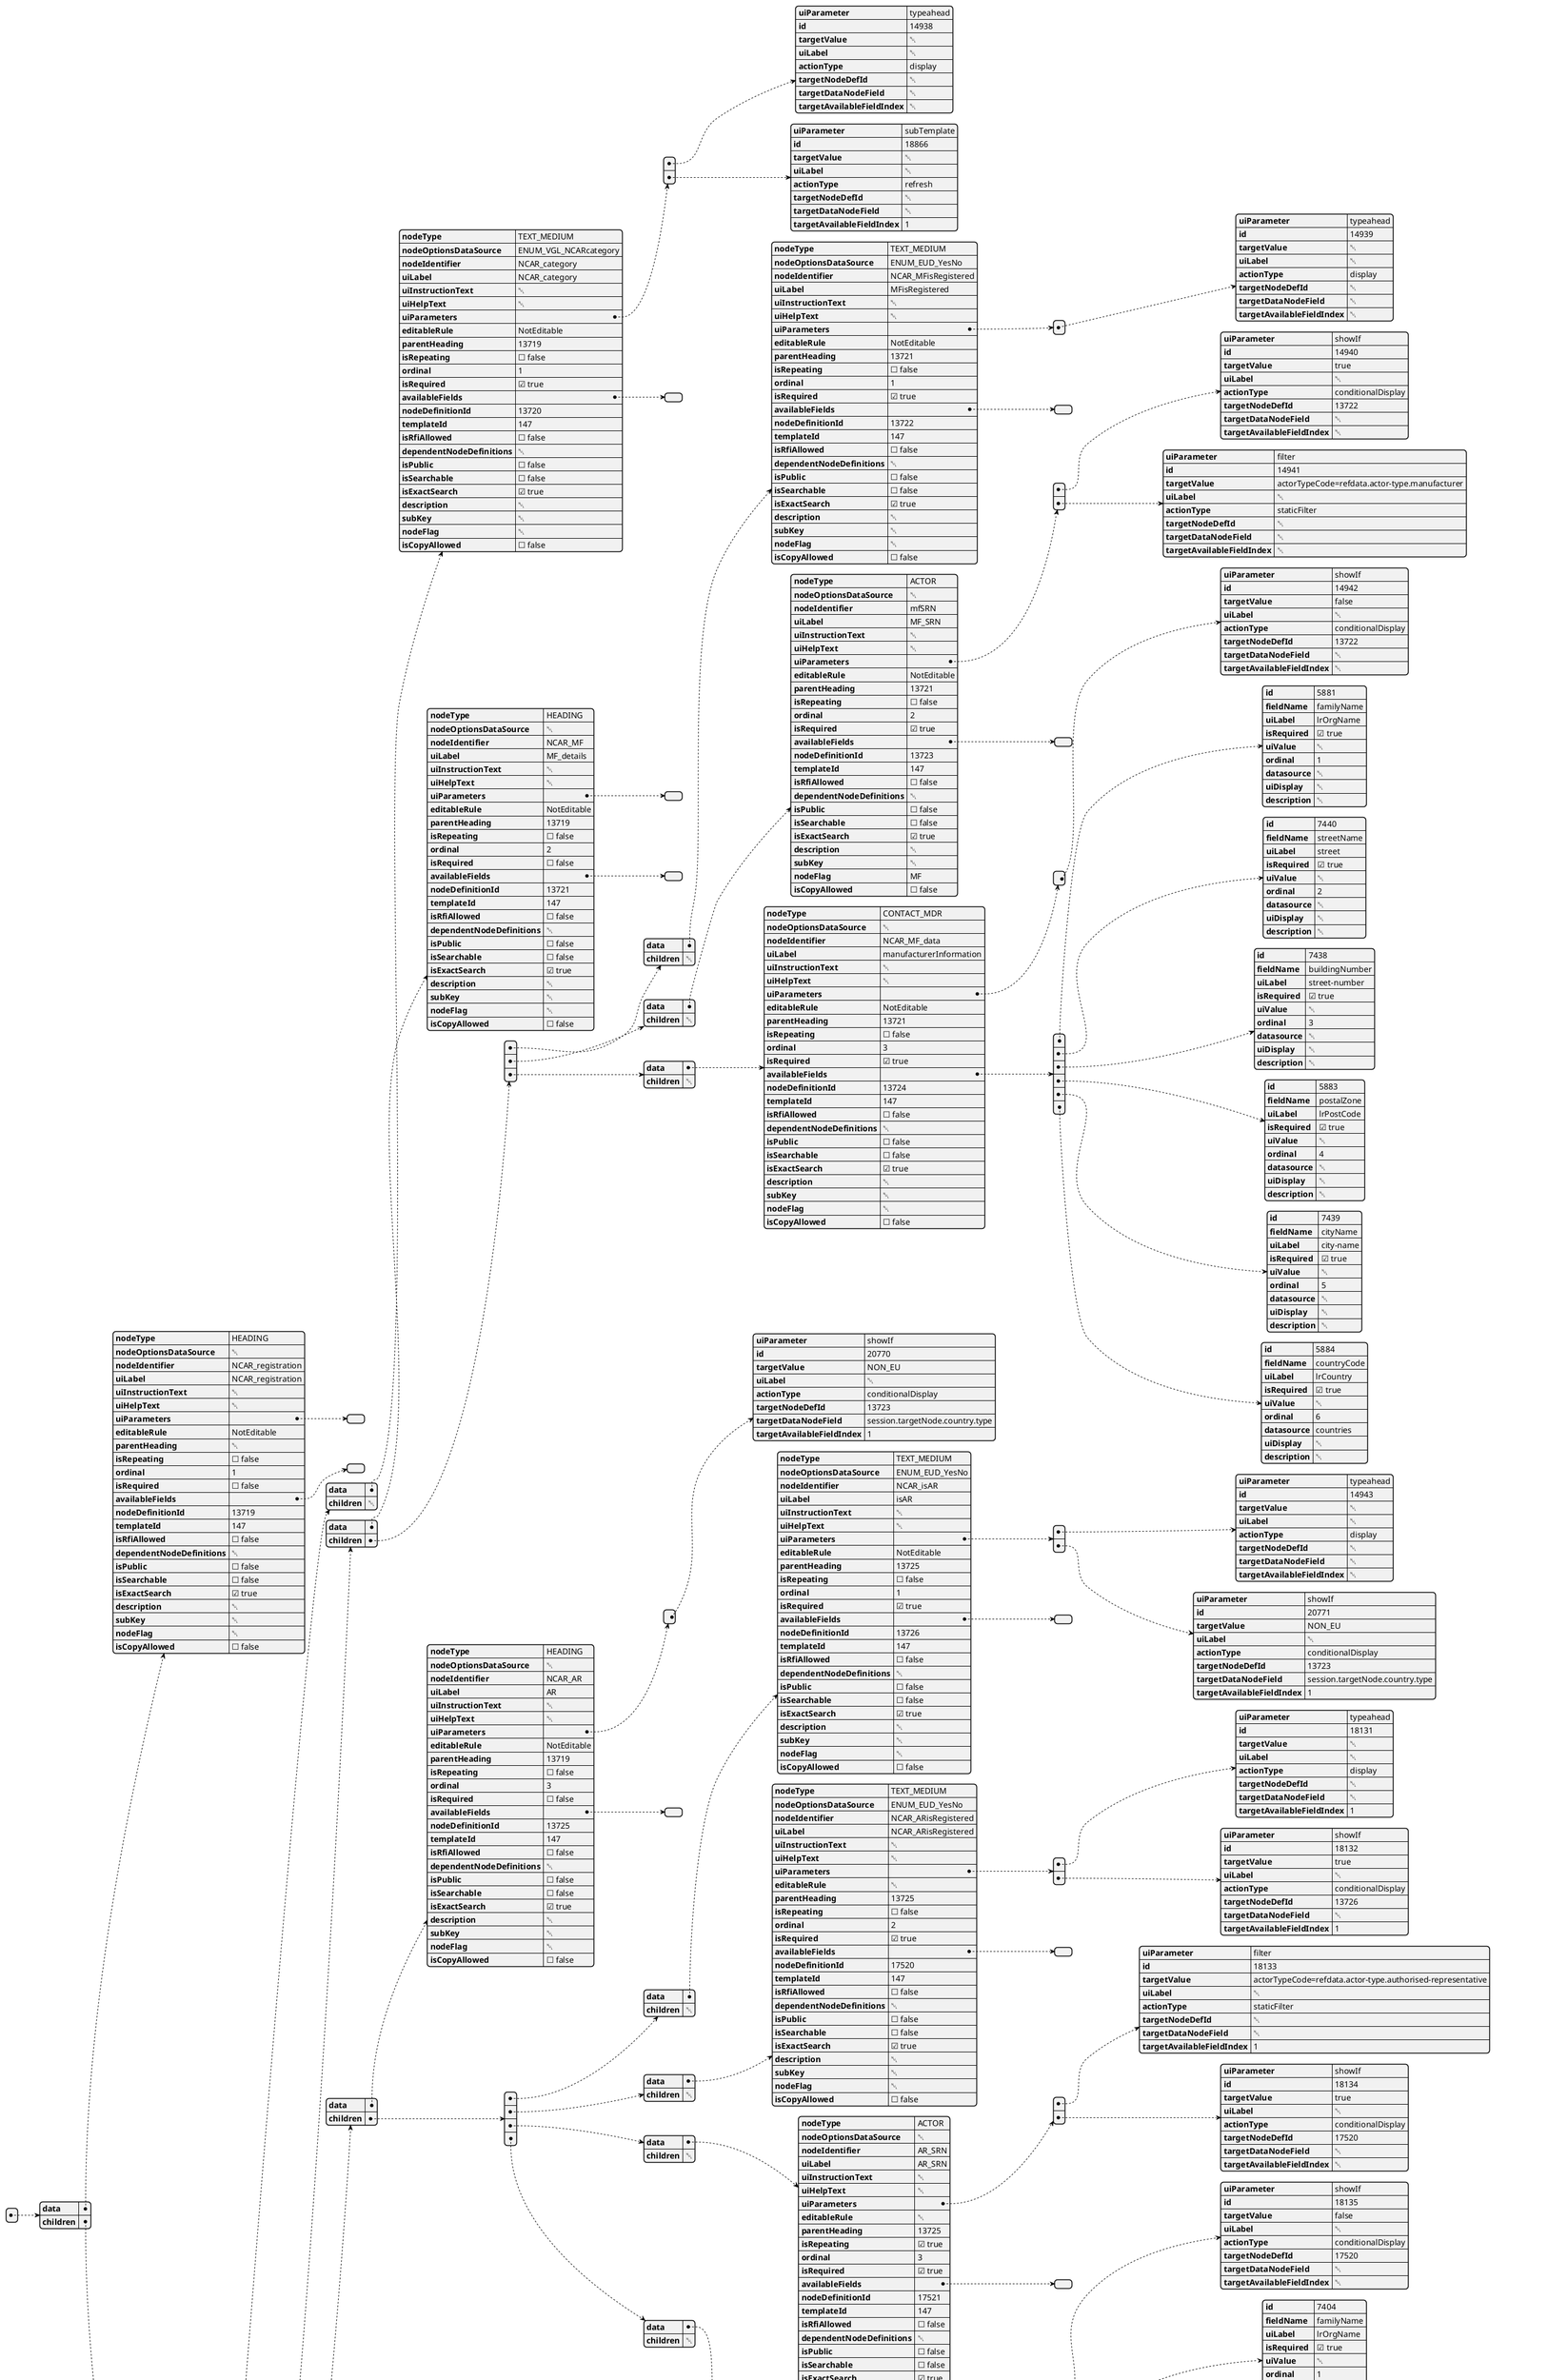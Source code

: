 @startjson
[
  {
    "data": {
      "nodeType": "HEADING",
      "nodeOptionsDataSource": null,
      "nodeIdentifier": "NCAR_registration",
      "uiLabel": "NCAR_registration",
      "uiInstructionText": null,
      "uiHelpText": null,
      "uiParameters": [],
      "editableRule": "NotEditable",
      "parentHeading": null,
      "isRepeating": false,
      "ordinal": 1,
      "isRequired": false,
      "availableFields": [],
      "nodeDefinitionId": 13719,
      "templateId": 147,
      "isRfiAllowed": false,
      "dependentNodeDefinitions": null,
      "isPublic": false,
      "isSearchable": false,
      "isExactSearch": true,
      "description": null,
      "subKey": null,
      "nodeFlag": null,
      "isCopyAllowed": false
    },
    "children": [
      {
        "data": {
          "nodeType": "TEXT_MEDIUM",
          "nodeOptionsDataSource": "ENUM_VGL_NCARcategory",
          "nodeIdentifier": "NCAR_category",
          "uiLabel": "NCAR_category",
          "uiInstructionText": null,
          "uiHelpText": null,
          "uiParameters": [
            {
              "uiParameter": "typeahead",
              "id": 14938,
              "targetValue": null,
              "uiLabel": null,
              "actionType": "display",
              "targetNodeDefId": null,
              "targetDataNodeField": null,
              "targetAvailableFieldIndex": null
            },
            {
              "uiParameter": "subTemplate",
              "id": 18866,
              "targetValue": null,
              "uiLabel": null,
              "actionType": "refresh",
              "targetNodeDefId": null,
              "targetDataNodeField": null,
              "targetAvailableFieldIndex": 1
            }
          ],
          "editableRule": "NotEditable",
          "parentHeading": 13719,
          "isRepeating": false,
          "ordinal": 1,
          "isRequired": true,
          "availableFields": [],
          "nodeDefinitionId": 13720,
          "templateId": 147,
          "isRfiAllowed": false,
          "dependentNodeDefinitions": null,
          "isPublic": false,
          "isSearchable": false,
          "isExactSearch": true,
          "description": null,
          "subKey": null,
          "nodeFlag": null,
          "isCopyAllowed": false
        },
        "children": null
      },
      {
        "data": {
          "nodeType": "HEADING",
          "nodeOptionsDataSource": null,
          "nodeIdentifier": "NCAR_MF",
          "uiLabel": "MF_details",
          "uiInstructionText": null,
          "uiHelpText": null,
          "uiParameters": [],
          "editableRule": "NotEditable",
          "parentHeading": 13719,
          "isRepeating": false,
          "ordinal": 2,
          "isRequired": false,
          "availableFields": [],
          "nodeDefinitionId": 13721,
          "templateId": 147,
          "isRfiAllowed": false,
          "dependentNodeDefinitions": null,
          "isPublic": false,
          "isSearchable": false,
          "isExactSearch": true,
          "description": null,
          "subKey": null,
          "nodeFlag": null,
          "isCopyAllowed": false
        },
        "children": [
          {
            "data": {
              "nodeType": "TEXT_MEDIUM",
              "nodeOptionsDataSource": "ENUM_EUD_YesNo",
              "nodeIdentifier": "NCAR_MFisRegistered",
              "uiLabel": "MFisRegistered",
              "uiInstructionText": null,
              "uiHelpText": null,
              "uiParameters": [
                {
                  "uiParameter": "typeahead",
                  "id": 14939,
                  "targetValue": null,
                  "uiLabel": null,
                  "actionType": "display",
                  "targetNodeDefId": null,
                  "targetDataNodeField": null,
                  "targetAvailableFieldIndex": null
                }
              ],
              "editableRule": "NotEditable",
              "parentHeading": 13721,
              "isRepeating": false,
              "ordinal": 1,
              "isRequired": true,
              "availableFields": [],
              "nodeDefinitionId": 13722,
              "templateId": 147,
              "isRfiAllowed": false,
              "dependentNodeDefinitions": null,
              "isPublic": false,
              "isSearchable": false,
              "isExactSearch": true,
              "description": null,
              "subKey": null,
              "nodeFlag": null,
              "isCopyAllowed": false
            },
            "children": null
          },
          {
            "data": {
              "nodeType": "ACTOR",
              "nodeOptionsDataSource": null,
              "nodeIdentifier": "mfSRN",
              "uiLabel": "MF_SRN",
              "uiInstructionText": null,
              "uiHelpText": null,
              "uiParameters": [
                {
                  "uiParameter": "showIf",
                  "id": 14940,
                  "targetValue": "true",
                  "uiLabel": null,
                  "actionType": "conditionalDisplay",
                  "targetNodeDefId": 13722,
                  "targetDataNodeField": null,
                  "targetAvailableFieldIndex": null
                },
                {
                  "uiParameter": "filter",
                  "id": 14941,
                  "targetValue": "actorTypeCode=refdata.actor-type.manufacturer",
                  "uiLabel": null,
                  "actionType": "staticFilter",
                  "targetNodeDefId": null,
                  "targetDataNodeField": null,
                  "targetAvailableFieldIndex": null
                }
              ],
              "editableRule": "NotEditable",
              "parentHeading": 13721,
              "isRepeating": false,
              "ordinal": 2,
              "isRequired": true,
              "availableFields": [],
              "nodeDefinitionId": 13723,
              "templateId": 147,
              "isRfiAllowed": false,
              "dependentNodeDefinitions": null,
              "isPublic": false,
              "isSearchable": false,
              "isExactSearch": true,
              "description": null,
              "subKey": null,
              "nodeFlag": "MF",
              "isCopyAllowed": false
            },
            "children": null
          },
          {
            "data": {
              "nodeType": "CONTACT_MDR",
              "nodeOptionsDataSource": null,
              "nodeIdentifier": "NCAR_MF_data",
              "uiLabel": "manufacturerInformation",
              "uiInstructionText": null,
              "uiHelpText": null,
              "uiParameters": [
                {
                  "uiParameter": "showIf",
                  "id": 14942,
                  "targetValue": "false",
                  "uiLabel": null,
                  "actionType": "conditionalDisplay",
                  "targetNodeDefId": 13722,
                  "targetDataNodeField": null,
                  "targetAvailableFieldIndex": null
                }
              ],
              "editableRule": "NotEditable",
              "parentHeading": 13721,
              "isRepeating": false,
              "ordinal": 3,
              "isRequired": true,
              "availableFields": [
                {
                  "id": 5881,
                  "fieldName": "familyName",
                  "uiLabel": "lrOrgName",
                  "isRequired": true,
                  "uiValue": null,
                  "ordinal": 1,
                  "datasource": null,
                  "uiDisplay": null,
                  "description": null
                },
                {
                  "id": 7440,
                  "fieldName": "streetName",
                  "uiLabel": "street",
                  "isRequired": true,
                  "uiValue": null,
                  "ordinal": 2,
                  "datasource": null,
                  "uiDisplay": null,
                  "description": null
                },
                {
                  "id": 7438,
                  "fieldName": "buildingNumber",
                  "uiLabel": "street-number",
                  "isRequired": true,
                  "uiValue": null,
                  "ordinal": 3,
                  "datasource": null,
                  "uiDisplay": null,
                  "description": null
                },
                {
                  "id": 5883,
                  "fieldName": "postalZone",
                  "uiLabel": "lrPostCode",
                  "isRequired": true,
                  "uiValue": null,
                  "ordinal": 4,
                  "datasource": null,
                  "uiDisplay": null,
                  "description": null
                },
                {
                  "id": 7439,
                  "fieldName": "cityName",
                  "uiLabel": "city-name",
                  "isRequired": true,
                  "uiValue": null,
                  "ordinal": 5,
                  "datasource": null,
                  "uiDisplay": null,
                  "description": null
                },
                {
                  "id": 5884,
                  "fieldName": "countryCode",
                  "uiLabel": "lrCountry",
                  "isRequired": true,
                  "uiValue": null,
                  "ordinal": 6,
                  "datasource": "countries",
                  "uiDisplay": null,
                  "description": null
                }
              ],
              "nodeDefinitionId": 13724,
              "templateId": 147,
              "isRfiAllowed": false,
              "dependentNodeDefinitions": null,
              "isPublic": false,
              "isSearchable": false,
              "isExactSearch": true,
              "description": null,
              "subKey": null,
              "nodeFlag": null,
              "isCopyAllowed": false
            },
            "children": null
          }
        ]
      },
      {
        "data": {
          "nodeType": "HEADING",
          "nodeOptionsDataSource": null,
          "nodeIdentifier": "NCAR_AR",
          "uiLabel": "AR",
          "uiInstructionText": null,
          "uiHelpText": null,
          "uiParameters": [
            {
              "uiParameter": "showIf",
              "id": 20770,
              "targetValue": "NON_EU",
              "uiLabel": null,
              "actionType": "conditionalDisplay",
              "targetNodeDefId": 13723,
              "targetDataNodeField": "session.targetNode.country.type",
              "targetAvailableFieldIndex": 1
            }
          ],
          "editableRule": "NotEditable",
          "parentHeading": 13719,
          "isRepeating": false,
          "ordinal": 3,
          "isRequired": false,
          "availableFields": [],
          "nodeDefinitionId": 13725,
          "templateId": 147,
          "isRfiAllowed": false,
          "dependentNodeDefinitions": null,
          "isPublic": false,
          "isSearchable": false,
          "isExactSearch": true,
          "description": null,
          "subKey": null,
          "nodeFlag": null,
          "isCopyAllowed": false
        },
        "children": [
          {
            "data": {
              "nodeType": "TEXT_MEDIUM",
              "nodeOptionsDataSource": "ENUM_EUD_YesNo",
              "nodeIdentifier": "NCAR_isAR",
              "uiLabel": "isAR",
              "uiInstructionText": null,
              "uiHelpText": null,
              "uiParameters": [
                {
                  "uiParameter": "typeahead",
                  "id": 14943,
                  "targetValue": null,
                  "uiLabel": null,
                  "actionType": "display",
                  "targetNodeDefId": null,
                  "targetDataNodeField": null,
                  "targetAvailableFieldIndex": null
                },
                {
                  "uiParameter": "showIf",
                  "id": 20771,
                  "targetValue": "NON_EU",
                  "uiLabel": null,
                  "actionType": "conditionalDisplay",
                  "targetNodeDefId": 13723,
                  "targetDataNodeField": "session.targetNode.country.type",
                  "targetAvailableFieldIndex": 1
                }
              ],
              "editableRule": "NotEditable",
              "parentHeading": 13725,
              "isRepeating": false,
              "ordinal": 1,
              "isRequired": true,
              "availableFields": [],
              "nodeDefinitionId": 13726,
              "templateId": 147,
              "isRfiAllowed": false,
              "dependentNodeDefinitions": null,
              "isPublic": false,
              "isSearchable": false,
              "isExactSearch": true,
              "description": null,
              "subKey": null,
              "nodeFlag": null,
              "isCopyAllowed": false
            },
            "children": null
          },
          {
            "data": {
              "nodeType": "TEXT_MEDIUM",
              "nodeOptionsDataSource": "ENUM_EUD_YesNo",
              "nodeIdentifier": "NCAR_ARisRegistered",
              "uiLabel": "NCAR_ARisRegistered",
              "uiInstructionText": null,
              "uiHelpText": null,
              "uiParameters": [
                {
                  "uiParameter": "typeahead",
                  "id": 18131,
                  "targetValue": null,
                  "uiLabel": null,
                  "actionType": "display",
                  "targetNodeDefId": null,
                  "targetDataNodeField": null,
                  "targetAvailableFieldIndex": 1
                },
                {
                  "uiParameter": "showIf",
                  "id": 18132,
                  "targetValue": "true",
                  "uiLabel": null,
                  "actionType": "conditionalDisplay",
                  "targetNodeDefId": 13726,
                  "targetDataNodeField": null,
                  "targetAvailableFieldIndex": 1
                }
              ],
              "editableRule": null,
              "parentHeading": 13725,
              "isRepeating": false,
              "ordinal": 2,
              "isRequired": true,
              "availableFields": [],
              "nodeDefinitionId": 17520,
              "templateId": 147,
              "isRfiAllowed": false,
              "dependentNodeDefinitions": null,
              "isPublic": false,
              "isSearchable": false,
              "isExactSearch": true,
              "description": null,
              "subKey": null,
              "nodeFlag": null,
              "isCopyAllowed": false
            },
            "children": null
          },
          {
            "data": {
              "nodeType": "ACTOR",
              "nodeOptionsDataSource": null,
              "nodeIdentifier": "AR_SRN",
              "uiLabel": "AR_SRN",
              "uiInstructionText": null,
              "uiHelpText": null,
              "uiParameters": [
                {
                  "uiParameter": "filter",
                  "id": 18133,
                  "targetValue": "actorTypeCode=refdata.actor-type.authorised-representative",
                  "uiLabel": null,
                  "actionType": "staticFilter",
                  "targetNodeDefId": null,
                  "targetDataNodeField": null,
                  "targetAvailableFieldIndex": 1
                },
                {
                  "uiParameter": "showIf",
                  "id": 18134,
                  "targetValue": "true",
                  "uiLabel": null,
                  "actionType": "conditionalDisplay",
                  "targetNodeDefId": 17520,
                  "targetDataNodeField": null,
                  "targetAvailableFieldIndex": null
                }
              ],
              "editableRule": null,
              "parentHeading": 13725,
              "isRepeating": true,
              "ordinal": 3,
              "isRequired": true,
              "availableFields": [],
              "nodeDefinitionId": 17521,
              "templateId": 147,
              "isRfiAllowed": false,
              "dependentNodeDefinitions": null,
              "isPublic": false,
              "isSearchable": false,
              "isExactSearch": true,
              "description": null,
              "subKey": null,
              "nodeFlag": "AR",
              "isCopyAllowed": false
            },
            "children": null
          },
          {
            "data": {
              "nodeType": "CONTACT_MDR",
              "nodeOptionsDataSource": null,
              "nodeIdentifier": "AR_info",
              "uiLabel": "AR_info",
              "uiInstructionText": null,
              "uiHelpText": null,
              "uiParameters": [
                {
                  "uiParameter": "showIf",
                  "id": 18135,
                  "targetValue": "false",
                  "uiLabel": null,
                  "actionType": "conditionalDisplay",
                  "targetNodeDefId": 17520,
                  "targetDataNodeField": null,
                  "targetAvailableFieldIndex": null
                }
              ],
              "editableRule": null,
              "parentHeading": 13725,
              "isRepeating": true,
              "ordinal": 4,
              "isRequired": true,
              "availableFields": [
                {
                  "id": 7404,
                  "fieldName": "familyName",
                  "uiLabel": "lrOrgName",
                  "isRequired": true,
                  "uiValue": null,
                  "ordinal": 1,
                  "datasource": null,
                  "uiDisplay": null,
                  "description": null
                },
                {
                  "id": 7443,
                  "fieldName": "streetName",
                  "uiLabel": "street",
                  "isRequired": true,
                  "uiValue": null,
                  "ordinal": 2,
                  "datasource": null,
                  "uiDisplay": null,
                  "description": null
                },
                {
                  "id": 7441,
                  "fieldName": "buildingNumber",
                  "uiLabel": "street-number",
                  "isRequired": true,
                  "uiValue": null,
                  "ordinal": 3,
                  "datasource": null,
                  "uiDisplay": null,
                  "description": null
                },
                {
                  "id": 7407,
                  "fieldName": "postalZone",
                  "uiLabel": "lrPostCode",
                  "isRequired": true,
                  "uiValue": null,
                  "ordinal": 4,
                  "datasource": null,
                  "uiDisplay": null,
                  "description": null
                },
                {
                  "id": 7442,
                  "fieldName": "cityName",
                  "uiLabel": "city-name",
                  "isRequired": true,
                  "uiValue": null,
                  "ordinal": 5,
                  "datasource": null,
                  "uiDisplay": null,
                  "description": null
                },
                {
                  "id": 7623,
                  "fieldName": "countryCode",
                  "uiLabel": "lrCountry",
                  "isRequired": true,
                  "uiValue": null,
                  "ordinal": 6,
                  "datasource": "countries_mdr_list",
                  "uiDisplay": "typeahead",
                  "description": null
                }
              ],
              "nodeDefinitionId": 17522,
              "templateId": 147,
              "isRfiAllowed": false,
              "dependentNodeDefinitions": null,
              "isPublic": false,
              "isSearchable": false,
              "isExactSearch": true,
              "description": null,
              "subKey": null,
              "nodeFlag": null,
              "isCopyAllowed": false
            },
            "children": null
          }
        ]
      },
      {
        "data": {
          "nodeType": "TEXT_MEDIUM",
          "nodeOptionsDataSource": "ENUM_EUD_YesNo",
          "nodeIdentifier": "NCAR_isRelatedVIG",
          "uiLabel": "NCAR_isRelatedVIG",
          "uiInstructionText": null,
          "uiHelpText": null,
          "uiParameters": [
            {
              "uiParameter": "typeahead",
              "id": 14947,
              "targetValue": null,
              "uiLabel": null,
              "actionType": "display",
              "targetNodeDefId": null,
              "targetDataNodeField": null,
              "targetAvailableFieldIndex": null
            },
            {
              "uiParameter": "showIf",
              "id": 14948,
              "targetValue": "GEN",
              "uiLabel": null,
              "actionType": "conditionalDisplay",
              "targetNodeDefId": 13720,
              "targetDataNodeField": null,
              "targetAvailableFieldIndex": null
            }
          ],
          "editableRule": "NotEditable",
          "parentHeading": 13719,
          "isRepeating": false,
          "ordinal": 4,
          "isRequired": true,
          "availableFields": [],
          "nodeDefinitionId": 13729,
          "templateId": 147,
          "isRfiAllowed": false,
          "dependentNodeDefinitions": null,
          "isPublic": false,
          "isSearchable": false,
          "isExactSearch": true,
          "description": null,
          "subKey": null,
          "nodeFlag": null,
          "isCopyAllowed": false
        },
        "children": null
      },
      {
        "data": {
          "nodeType": "HEADING",
          "nodeOptionsDataSource": null,
          "nodeIdentifier": "NCAR_VigilanceRepInfo",
          "uiLabel": "NCAR_VigilanceRepInfo",
          "uiInstructionText": null,
          "uiHelpText": null,
          "uiParameters": [
            {
              "uiParameter": "showIf",
              "id": 14946,
              "targetValue": "CCA||VIG||GEN",
              "uiLabel": null,
              "actionType": "conditionalDisplay",
              "targetNodeDefId": 13720,
              "targetDataNodeField": null,
              "targetAvailableFieldIndex": null
            }
          ],
          "editableRule": "NotEditable",
          "parentHeading": 13719,
          "isRepeating": false,
          "ordinal": 5,
          "isRequired": false,
          "availableFields": [],
          "nodeDefinitionId": 13728,
          "templateId": 147,
          "isRfiAllowed": false,
          "dependentNodeDefinitions": null,
          "isPublic": false,
          "isSearchable": false,
          "isExactSearch": true,
          "description": null,
          "subKey": null,
          "nodeFlag": null,
          "isCopyAllowed": false
        },
        "children": [
          {
            "data": {
              "nodeType": "DOSSIER_LINK",
              "nodeOptionsDataSource": null,
              "nodeIdentifier": "NCAR_RelatedVIGref",
              "uiLabel": "NCAR_RelatedVIGref",
              "uiInstructionText": null,
              "uiHelpText": null,
              "uiParameters": [
                {
                  "uiParameter": "typeahead",
                  "id": 18847,
                  "targetValue": null,
                  "uiLabel": null,
                  "actionType": "display",
                  "targetNodeDefId": null,
                  "targetDataNodeField": null,
                  "targetAvailableFieldIndex": 1
                },
                {
                  "uiParameter": "filter",
                  "id": 18848,
                  "targetValue": "submitted||updated||acknowledged||psur_registered||psur_evaluated||psur_update",
                  "uiLabel": null,
                  "actionType": "reportStatus",
                  "targetNodeDefId": null,
                  "targetDataNodeField": null,
                  "targetAvailableFieldIndex": 1
                },
                {
                  "uiParameter": "reportTypeDatasource",
                  "id": 18849,
                  "targetValue": "ENUM_VGL_NCARvigType",
                  "uiLabel": null,
                  "actionType": "config",
                  "targetNodeDefId": null,
                  "targetDataNodeField": null,
                  "targetAvailableFieldIndex": 1
                },
                {
                  "uiParameter": "showIfOr",
                  "id": 18850,
                  "targetValue": "true",
                  "uiLabel": null,
                  "actionType": "conditionalDisplay",
                  "targetNodeDefId": 13729,
                  "targetDataNodeField": null,
                  "targetAvailableFieldIndex": 1
                },
                {
                  "uiParameter": "showIfOr",
                  "id": 18851,
                  "targetValue": "CCA||VIG",
                  "uiLabel": null,
                  "actionType": "conditionalDisplay",
                  "targetNodeDefId": 13720,
                  "targetDataNodeField": null,
                  "targetAvailableFieldIndex": 1
                },
                {
                  "uiParameter": "linkValueField",
                  "id": 20701,
                  "targetValue": "MFR",
                  "uiLabel": null,
                  "actionType": "config",
                  "targetNodeDefId": null,
                  "targetDataNodeField": null,
                  "targetAvailableFieldIndex": 1
                }
              ],
              "editableRule": null,
              "parentHeading": 13728,
              "isRepeating": true,
              "ordinal": 1,
              "isRequired": false,
              "availableFields": [],
              "nodeDefinitionId": 17900,
              "templateId": 147,
              "isRfiAllowed": false,
              "dependentNodeDefinitions": null,
              "isPublic": false,
              "isSearchable": false,
              "isExactSearch": false,
              "description": null,
              "subKey": null,
              "nodeFlag": null,
              "isCopyAllowed": false
            },
            "children": null
          },
          {
            "data": {
              "nodeType": "MAP",
              "nodeOptionsDataSource": null,
              "nodeIdentifier": "NCAR_RelatedVIGrefs",
              "uiLabel": "NCAR_RelatedVIGrefs",
              "uiInstructionText": null,
              "uiHelpText": null,
              "uiParameters": [
                {
                  "uiParameter": "showIfOr",
                  "id": 14949,
                  "targetValue": "true",
                  "uiLabel": null,
                  "actionType": "conditionalDisplay",
                  "targetNodeDefId": 13729,
                  "targetDataNodeField": null,
                  "targetAvailableFieldIndex": null
                },
                {
                  "uiParameter": "showIfOr",
                  "id": 14950,
                  "targetValue": "CCA||VIG",
                  "uiLabel": null,
                  "actionType": "conditionalDisplay",
                  "targetNodeDefId": 13720,
                  "targetDataNodeField": null,
                  "targetAvailableFieldIndex": null
                }
              ],
              "editableRule": "NotEditable",
              "parentHeading": 13728,
              "isRepeating": true,
              "ordinal": 2,
              "isRequired": false,
              "availableFields": [
                {
                  "id": 5888,
                  "fieldName": "NCAR_isRelatedVIGType",
                  "uiLabel": "NCAR_isRelatedVIGType",
                  "isRequired": true,
                  "uiValue": null,
                  "ordinal": 1,
                  "datasource": "ENUM_VGL_NCARvigType",
                  "uiDisplay": "typeahead",
                  "description": null
                },
                {
                  "id": 5889,
                  "fieldName": "mfrRefNumber",
                  "uiLabel": "mfrRefNumber",
                  "isRequired": false,
                  "uiValue": null,
                  "ordinal": 2,
                  "datasource": null,
                  "uiDisplay": "inputText",
                  "description": null
                },
                {
                  "id": 5890,
                  "fieldName": "NCAR_RelatedVIGCAref",
                  "uiLabel": "NCAR_RelatedVIGCAref",
                  "isRequired": false,
                  "uiValue": null,
                  "ordinal": 3,
                  "datasource": null,
                  "uiDisplay": "inputText",
                  "description": null
                }
              ],
              "nodeDefinitionId": 13730,
              "templateId": 147,
              "isRfiAllowed": false,
              "dependentNodeDefinitions": null,
              "isPublic": false,
              "isSearchable": false,
              "isExactSearch": true,
              "description": null,
              "subKey": null,
              "nodeFlag": null,
              "isCopyAllowed": false
            },
            "children": null
          }
        ]
      },
      {
        "data": {
          "nodeType": "TEXT_MEDIUM",
          "nodeOptionsDataSource": "ENUM_EUD_YesNo",
          "nodeIdentifier": "NCAR_isRelatedDEV",
          "uiLabel": "NCAR_isRelatedDEV",
          "uiInstructionText": null,
          "uiHelpText": null,
          "uiParameters": [
            {
              "uiParameter": "typeahead",
              "id": 14952,
              "targetValue": null,
              "uiLabel": null,
              "actionType": "display",
              "targetNodeDefId": null,
              "targetDataNodeField": null,
              "targetAvailableFieldIndex": null
            },
            {
              "uiParameter": "showIf",
              "id": 14953,
              "targetValue": "GEN",
              "uiLabel": null,
              "actionType": "conditionalDisplay",
              "targetNodeDefId": 13720,
              "targetDataNodeField": null,
              "targetAvailableFieldIndex": null
            },
            {
              "uiParameter": "subTemplate",
              "id": 20526,
              "targetValue": null,
              "uiLabel": null,
              "actionType": "refresh",
              "targetNodeDefId": null,
              "targetDataNodeField": null,
              "targetAvailableFieldIndex": 1
            }
          ],
          "editableRule": "NotEditable",
          "parentHeading": 13719,
          "isRepeating": false,
          "ordinal": 6,
          "isRequired": true,
          "availableFields": [],
          "nodeDefinitionId": 13732,
          "templateId": 147,
          "isRfiAllowed": false,
          "dependentNodeDefinitions": null,
          "isPublic": false,
          "isSearchable": false,
          "isExactSearch": true,
          "description": null,
          "subKey": null,
          "nodeFlag": null,
          "isCopyAllowed": false
        },
        "children": null
      },
      {
        "data": {
          "nodeType": "HEADING",
          "nodeOptionsDataSource": null,
          "nodeIdentifier": "NCAR_DevInfo",
          "uiLabel": "deviceInformation",
          "uiInstructionText": null,
          "uiHelpText": null,
          "uiParameters": [
            {
              "uiParameter": "showIfOr",
              "id": 14951,
              "targetValue": "DEV",
              "uiLabel": null,
              "actionType": "conditionalDisplay",
              "targetNodeDefId": 13720,
              "targetDataNodeField": null,
              "targetAvailableFieldIndex": null
            },
            {
              "uiParameter": "accordion",
              "id": 18512,
              "targetValue": null,
              "uiLabel": null,
              "actionType": "displayChildrenNode",
              "targetNodeDefId": null,
              "targetDataNodeField": null,
              "targetAvailableFieldIndex": 1
            },
            {
              "uiParameter": "showIfOr",
              "id": 18639,
              "targetValue": "true",
              "uiLabel": null,
              "actionType": "conditionalDisplay",
              "targetNodeDefId": 13732,
              "targetDataNodeField": null,
              "targetAvailableFieldIndex": 1
            }
          ],
          "editableRule": "NotEditable",
          "parentHeading": 13719,
          "isRepeating": false,
          "ordinal": 7,
          "isRequired": false,
          "availableFields": [],
          "nodeDefinitionId": 13731,
          "templateId": 147,
          "isRfiAllowed": false,
          "dependentNodeDefinitions": null,
          "isPublic": false,
          "isSearchable": false,
          "isExactSearch": true,
          "description": null,
          "subKey": null,
          "nodeFlag": null,
          "isCopyAllowed": false
        },
        "children": [
          {
            "data": {
              "nodeType": "CHILD_TEMPLATE",
              "nodeOptionsDataSource": null,
              "nodeIdentifier": "NACR_Devform",
              "uiLabel": "deviceInformation",
              "uiInstructionText": null,
              "uiHelpText": null,
              "uiParameters": [
                {
                  "uiParameter": "childTemplate",
                  "id": 18348,
                  "targetValue": "201",
                  "uiLabel": null,
                  "actionType": "display",
                  "targetNodeDefId": null,
                  "targetDataNodeField": null,
                  "targetAvailableFieldIndex": 1
                },
                {
                  "uiParameter": "repeatManually",
                  "id": 18507,
                  "targetValue": null,
                  "uiLabel": null,
                  "actionType": "display",
                  "targetNodeDefId": null,
                  "targetDataNodeField": null,
                  "targetAvailableFieldIndex": 1
                },
                {
                  "uiParameter": "showIfOr",
                  "id": 18676,
                  "targetValue": "DEV",
                  "uiLabel": null,
                  "actionType": "conditionalDisplay",
                  "targetNodeDefId": 13720,
                  "targetDataNodeField": null,
                  "targetAvailableFieldIndex": 1
                },
                {
                  "uiParameter": "showIfOr",
                  "id": 18677,
                  "targetValue": "true",
                  "uiLabel": null,
                  "actionType": "conditionalDisplay",
                  "targetNodeDefId": 13732,
                  "targetDataNodeField": null,
                  "targetAvailableFieldIndex": 1
                }
              ],
              "editableRule": null,
              "parentHeading": 13731,
              "isRepeating": true,
              "ordinal": 1,
              "isRequired": false,
              "availableFields": [],
              "nodeDefinitionId": 17654,
              "templateId": 147,
              "isRfiAllowed": false,
              "dependentNodeDefinitions": null,
              "isPublic": false,
              "isSearchable": false,
              "isExactSearch": false,
              "description": null,
              "subKey": null,
              "nodeFlag": null,
              "isCopyAllowed": false
            },
            "children": null
          }
        ]
      },
      {
        "data": {
          "nodeType": "HEADING",
          "nodeOptionsDataSource": null,
          "nodeIdentifier": "NCAR_Comment",
          "uiLabel": "NCAR_Comment",
          "uiInstructionText": null,
          "uiHelpText": null,
          "uiParameters": [],
          "editableRule": "NotEditable",
          "parentHeading": 13719,
          "isRepeating": false,
          "ordinal": 8,
          "isRequired": false,
          "availableFields": [],
          "nodeDefinitionId": 13734,
          "templateId": 147,
          "isRfiAllowed": false,
          "dependentNodeDefinitions": null,
          "isPublic": false,
          "isSearchable": false,
          "isExactSearch": true,
          "description": null,
          "subKey": null,
          "nodeFlag": null,
          "isCopyAllowed": false
        },
        "children": [
          {
            "data": {
              "nodeType": "TEXT_MEDIUM",
              "nodeOptionsDataSource": null,
              "nodeIdentifier": "NCAR_Comments",
              "uiLabel": "NCAR_Comments",
              "uiInstructionText": null,
              "uiHelpText": null,
              "uiParameters": [
                {
                  "uiParameter": "textarea",
                  "id": 14957,
                  "targetValue": null,
                  "uiLabel": null,
                  "actionType": "display",
                  "targetNodeDefId": null,
                  "targetDataNodeField": null,
                  "targetAvailableFieldIndex": null
                }
              ],
              "editableRule": "NotEditable",
              "parentHeading": 13734,
              "isRepeating": false,
              "ordinal": 1,
              "isRequired": true,
              "availableFields": [],
              "nodeDefinitionId": 13735,
              "templateId": 147,
              "isRfiAllowed": false,
              "dependentNodeDefinitions": null,
              "isPublic": false,
              "isSearchable": false,
              "isExactSearch": true,
              "description": null,
              "subKey": null,
              "nodeFlag": null,
              "isCopyAllowed": false
            },
            "children": null
          },
          {
            "data": {
              "nodeType": "TEXT_MEDIUM",
              "nodeOptionsDataSource": null,
              "nodeIdentifier": "NCAR_info",
              "uiLabel": "NCAR_info",
              "uiInstructionText": null,
              "uiHelpText": null,
              "uiParameters": [
                {
                  "uiParameter": "textarea",
                  "id": 18872,
                  "targetValue": null,
                  "uiLabel": null,
                  "actionType": "display",
                  "targetNodeDefId": null,
                  "targetDataNodeField": null,
                  "targetAvailableFieldIndex": 1
                }
              ],
              "editableRule": null,
              "parentHeading": 13734,
              "isRepeating": false,
              "ordinal": 2,
              "isRequired": true,
              "availableFields": [],
              "nodeDefinitionId": 17906,
              "templateId": 147,
              "isRfiAllowed": false,
              "dependentNodeDefinitions": null,
              "isPublic": false,
              "isSearchable": false,
              "isExactSearch": false,
              "description": "Background information for the NCAR",
              "subKey": null,
              "nodeFlag": null,
              "isCopyAllowed": false
            },
            "children": null
          },
          {
            "data": {
              "nodeType": "TEXT_MEDIUM",
              "nodeOptionsDataSource": null,
              "nodeIdentifier": "NCAR_conclusion",
              "uiLabel": "NCAR_conclusion",
              "uiInstructionText": null,
              "uiHelpText": null,
              "uiParameters": [
                {
                  "uiParameter": "textarea",
                  "id": 18873,
                  "targetValue": null,
                  "uiLabel": null,
                  "actionType": "display",
                  "targetNodeDefId": null,
                  "targetDataNodeField": null,
                  "targetAvailableFieldIndex": 1
                }
              ],
              "editableRule": null,
              "parentHeading": 13734,
              "isRepeating": false,
              "ordinal": 3,
              "isRequired": true,
              "availableFields": [],
              "nodeDefinitionId": 17907,
              "templateId": 147,
              "isRfiAllowed": false,
              "dependentNodeDefinitions": null,
              "isPublic": false,
              "isSearchable": false,
              "isExactSearch": false,
              "description": "Conclusions of the NCAR",
              "subKey": null,
              "nodeFlag": null,
              "isCopyAllowed": false
            },
            "children": null
          },
          {
            "data": {
              "nodeType": "TEXT_MEDIUM",
              "nodeOptionsDataSource": null,
              "nodeIdentifier": "NCAR_recomm",
              "uiLabel": "NCAR_recomm",
              "uiInstructionText": null,
              "uiHelpText": null,
              "uiParameters": [
                {
                  "uiParameter": "textarea",
                  "id": 18874,
                  "targetValue": null,
                  "uiLabel": null,
                  "actionType": "display",
                  "targetNodeDefId": null,
                  "targetDataNodeField": null,
                  "targetAvailableFieldIndex": 1
                }
              ],
              "editableRule": null,
              "parentHeading": 13734,
              "isRepeating": false,
              "ordinal": 4,
              "isRequired": false,
              "availableFields": [],
              "nodeDefinitionId": 17908,
              "templateId": 147,
              "isRfiAllowed": false,
              "dependentNodeDefinitions": null,
              "isPublic": false,
              "isSearchable": false,
              "isExactSearch": false,
              "description": "Recommendations of the NCAR, if any",
              "subKey": null,
              "nodeFlag": null,
              "isCopyAllowed": false
            },
            "children": null
          },
          {
            "data": {
              "nodeType": "DOCUMENT_MDR",
              "nodeOptionsDataSource": null,
              "nodeIdentifier": "NCAR_documents",
              "uiLabel": "NCAR_documents",
              "uiInstructionText": null,
              "uiHelpText": null,
              "uiParameters": [
                {
                  "uiParameter": "inputFile",
                  "id": 18871,
                  "targetValue": null,
                  "uiLabel": null,
                  "actionType": "display",
                  "targetNodeDefId": null,
                  "targetDataNodeField": null,
                  "targetAvailableFieldIndex": 1
                }
              ],
              "editableRule": null,
              "parentHeading": 13734,
              "isRepeating": true,
              "ordinal": 5,
              "isRequired": false,
              "availableFields": [],
              "nodeDefinitionId": 17909,
              "templateId": 147,
              "isRfiAllowed": false,
              "dependentNodeDefinitions": null,
              "isPublic": false,
              "isSearchable": false,
              "isExactSearch": false,
              "description": "Document(s) related to the NCAR, if any",
              "subKey": null,
              "nodeFlag": null,
              "isCopyAllowed": false
            },
            "children": null
          },
          {
            "data": {
              "nodeType": "MULTI_CHECKBOX",
              "nodeOptionsDataSource": "countries_mdr_list",
              "nodeIdentifier": "NCAR_countries",
              "uiLabel": "NCAR_countries",
              "uiInstructionText": null,
              "uiHelpText": null,
              "uiParameters": [
                {
                  "uiParameter": "layout",
                  "id": 18869,
                  "targetValue": "vertical",
                  "uiLabel": null,
                  "actionType": "config",
                  "targetNodeDefId": null,
                  "targetDataNodeField": null,
                  "targetAvailableFieldIndex": 1
                },
                {
                  "uiParameter": "checkAll",
                  "id": 18870,
                  "targetValue": "true",
                  "uiLabel": null,
                  "actionType": "config",
                  "targetNodeDefId": null,
                  "targetDataNodeField": null,
                  "targetAvailableFieldIndex": 1
                },
                {
                  "uiParameter": "notify",
                  "id": 20676,
                  "targetValue": "NTF-VGL-010",
                  "uiLabel": null,
                  "actionType": "notification",
                  "targetNodeDefId": null,
                  "targetDataNodeField": null,
                  "targetAvailableFieldIndex": 1
                },
                {
                  "uiParameter": "notify",
                  "id": 20677,
                  "targetValue": "NTF-VGL-009",
                  "uiLabel": null,
                  "actionType": "notification",
                  "targetNodeDefId": null,
                  "targetDataNodeField": null,
                  "targetAvailableFieldIndex": 1
                }
              ],
              "editableRule": null,
              "parentHeading": 13734,
              "isRepeating": true,
              "ordinal": 6,
              "isRequired": true,
              "availableFields": [],
              "nodeDefinitionId": 17910,
              "templateId": 147,
              "isRfiAllowed": false,
              "dependentNodeDefinitions": null,
              "isPublic": false,
              "isSearchable": true,
              "isExactSearch": true,
              "description": "Impacted countries. At least one must be provided",
              "subKey": null,
              "nodeFlag": null,
              "isCopyAllowed": false
            },
            "children": null
          }
        ]
      }
    ]
  }
]
@endjson